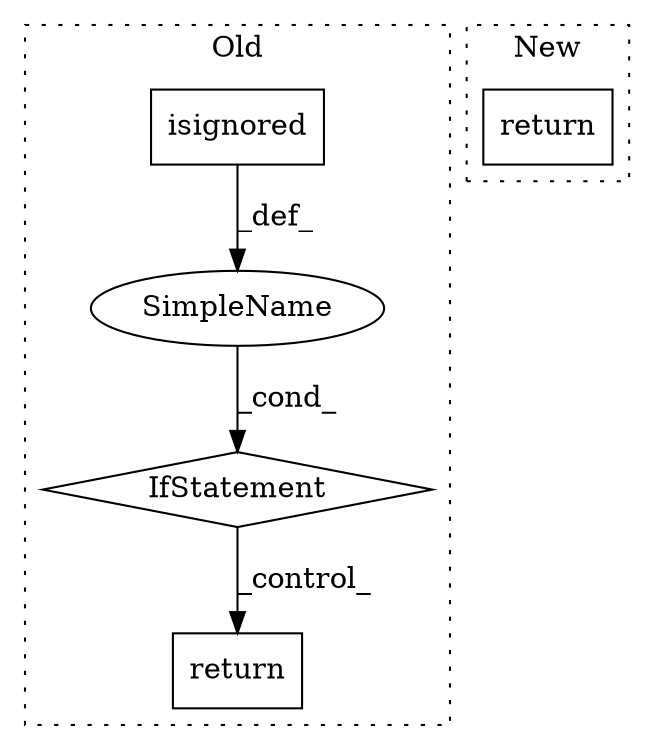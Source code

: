 digraph G {
subgraph cluster0 {
1 [label="isignored" a="32" s="2777,2826" l="10,1" shape="box"];
3 [label="IfStatement" a="25" s="2768,2827" l="4,2" shape="diamond"];
4 [label="SimpleName" a="42" s="" l="" shape="ellipse"];
5 [label="return" a="41" s="2837" l="7" shape="box"];
label = "Old";
style="dotted";
}
subgraph cluster1 {
2 [label="return" a="41" s="1877" l="7" shape="box"];
label = "New";
style="dotted";
}
1 -> 4 [label="_def_"];
3 -> 5 [label="_control_"];
4 -> 3 [label="_cond_"];
}